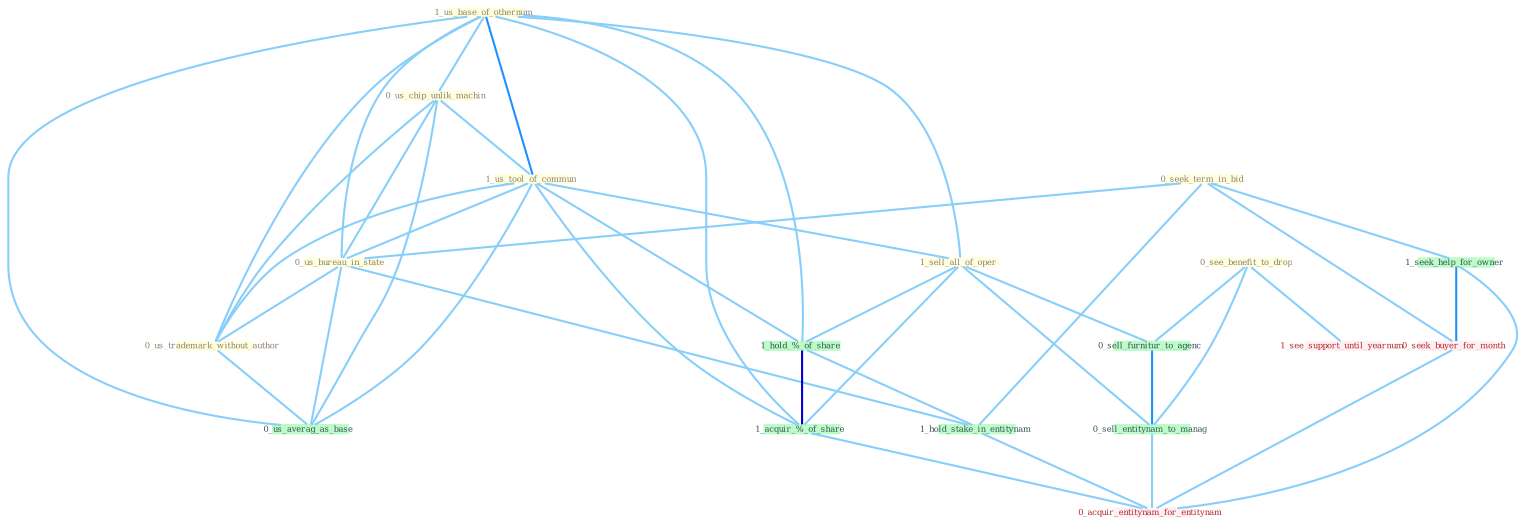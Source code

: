 Graph G{ 
    node
    [shape=polygon,style=filled,width=.5,height=.06,color="#BDFCC9",fixedsize=true,fontsize=4,
    fontcolor="#2f4f4f"];
    {node
    [color="#ffffe0", fontcolor="#8b7d6b"] "1_us_base_of_othernum " "0_us_chip_unlik_machin " "0_seek_term_in_bid " "1_us_tool_of_commun " "0_us_bureau_in_state " "0_us_trademark_without_author " "0_see_benefit_to_drop " "1_sell_all_of_oper "}
{node [color="#fff0f5", fontcolor="#b22222"] "0_seek_buyer_for_month " "1_see_support_until_yearnum " "0_acquir_entitynam_for_entitynam "}
edge [color="#B0E2FF"];

	"1_us_base_of_othernum " -- "0_us_chip_unlik_machin " [w="1", color="#87cefa" ];
	"1_us_base_of_othernum " -- "1_us_tool_of_commun " [w="2", color="#1e90ff" , len=0.8];
	"1_us_base_of_othernum " -- "0_us_bureau_in_state " [w="1", color="#87cefa" ];
	"1_us_base_of_othernum " -- "0_us_trademark_without_author " [w="1", color="#87cefa" ];
	"1_us_base_of_othernum " -- "1_sell_all_of_oper " [w="1", color="#87cefa" ];
	"1_us_base_of_othernum " -- "1_hold_%_of_share " [w="1", color="#87cefa" ];
	"1_us_base_of_othernum " -- "1_acquir_%_of_share " [w="1", color="#87cefa" ];
	"1_us_base_of_othernum " -- "0_us_averag_as_base " [w="1", color="#87cefa" ];
	"0_us_chip_unlik_machin " -- "1_us_tool_of_commun " [w="1", color="#87cefa" ];
	"0_us_chip_unlik_machin " -- "0_us_bureau_in_state " [w="1", color="#87cefa" ];
	"0_us_chip_unlik_machin " -- "0_us_trademark_without_author " [w="1", color="#87cefa" ];
	"0_us_chip_unlik_machin " -- "0_us_averag_as_base " [w="1", color="#87cefa" ];
	"0_seek_term_in_bid " -- "0_us_bureau_in_state " [w="1", color="#87cefa" ];
	"0_seek_term_in_bid " -- "1_hold_stake_in_entitynam " [w="1", color="#87cefa" ];
	"0_seek_term_in_bid " -- "1_seek_help_for_owner " [w="1", color="#87cefa" ];
	"0_seek_term_in_bid " -- "0_seek_buyer_for_month " [w="1", color="#87cefa" ];
	"1_us_tool_of_commun " -- "0_us_bureau_in_state " [w="1", color="#87cefa" ];
	"1_us_tool_of_commun " -- "0_us_trademark_without_author " [w="1", color="#87cefa" ];
	"1_us_tool_of_commun " -- "1_sell_all_of_oper " [w="1", color="#87cefa" ];
	"1_us_tool_of_commun " -- "1_hold_%_of_share " [w="1", color="#87cefa" ];
	"1_us_tool_of_commun " -- "1_acquir_%_of_share " [w="1", color="#87cefa" ];
	"1_us_tool_of_commun " -- "0_us_averag_as_base " [w="1", color="#87cefa" ];
	"0_us_bureau_in_state " -- "0_us_trademark_without_author " [w="1", color="#87cefa" ];
	"0_us_bureau_in_state " -- "1_hold_stake_in_entitynam " [w="1", color="#87cefa" ];
	"0_us_bureau_in_state " -- "0_us_averag_as_base " [w="1", color="#87cefa" ];
	"0_us_trademark_without_author " -- "0_us_averag_as_base " [w="1", color="#87cefa" ];
	"0_see_benefit_to_drop " -- "1_see_support_until_yearnum " [w="1", color="#87cefa" ];
	"0_see_benefit_to_drop " -- "0_sell_furnitur_to_agenc " [w="1", color="#87cefa" ];
	"0_see_benefit_to_drop " -- "0_sell_entitynam_to_manag " [w="1", color="#87cefa" ];
	"1_sell_all_of_oper " -- "1_hold_%_of_share " [w="1", color="#87cefa" ];
	"1_sell_all_of_oper " -- "1_acquir_%_of_share " [w="1", color="#87cefa" ];
	"1_sell_all_of_oper " -- "0_sell_furnitur_to_agenc " [w="1", color="#87cefa" ];
	"1_sell_all_of_oper " -- "0_sell_entitynam_to_manag " [w="1", color="#87cefa" ];
	"1_hold_%_of_share " -- "1_hold_stake_in_entitynam " [w="1", color="#87cefa" ];
	"1_hold_%_of_share " -- "1_acquir_%_of_share " [w="3", color="#0000cd" , len=0.6];
	"1_hold_stake_in_entitynam " -- "0_acquir_entitynam_for_entitynam " [w="1", color="#87cefa" ];
	"1_seek_help_for_owner " -- "0_seek_buyer_for_month " [w="2", color="#1e90ff" , len=0.8];
	"1_seek_help_for_owner " -- "0_acquir_entitynam_for_entitynam " [w="1", color="#87cefa" ];
	"0_seek_buyer_for_month " -- "0_acquir_entitynam_for_entitynam " [w="1", color="#87cefa" ];
	"1_acquir_%_of_share " -- "0_acquir_entitynam_for_entitynam " [w="1", color="#87cefa" ];
	"0_sell_furnitur_to_agenc " -- "0_sell_entitynam_to_manag " [w="2", color="#1e90ff" , len=0.8];
	"0_sell_entitynam_to_manag " -- "0_acquir_entitynam_for_entitynam " [w="1", color="#87cefa" ];
}